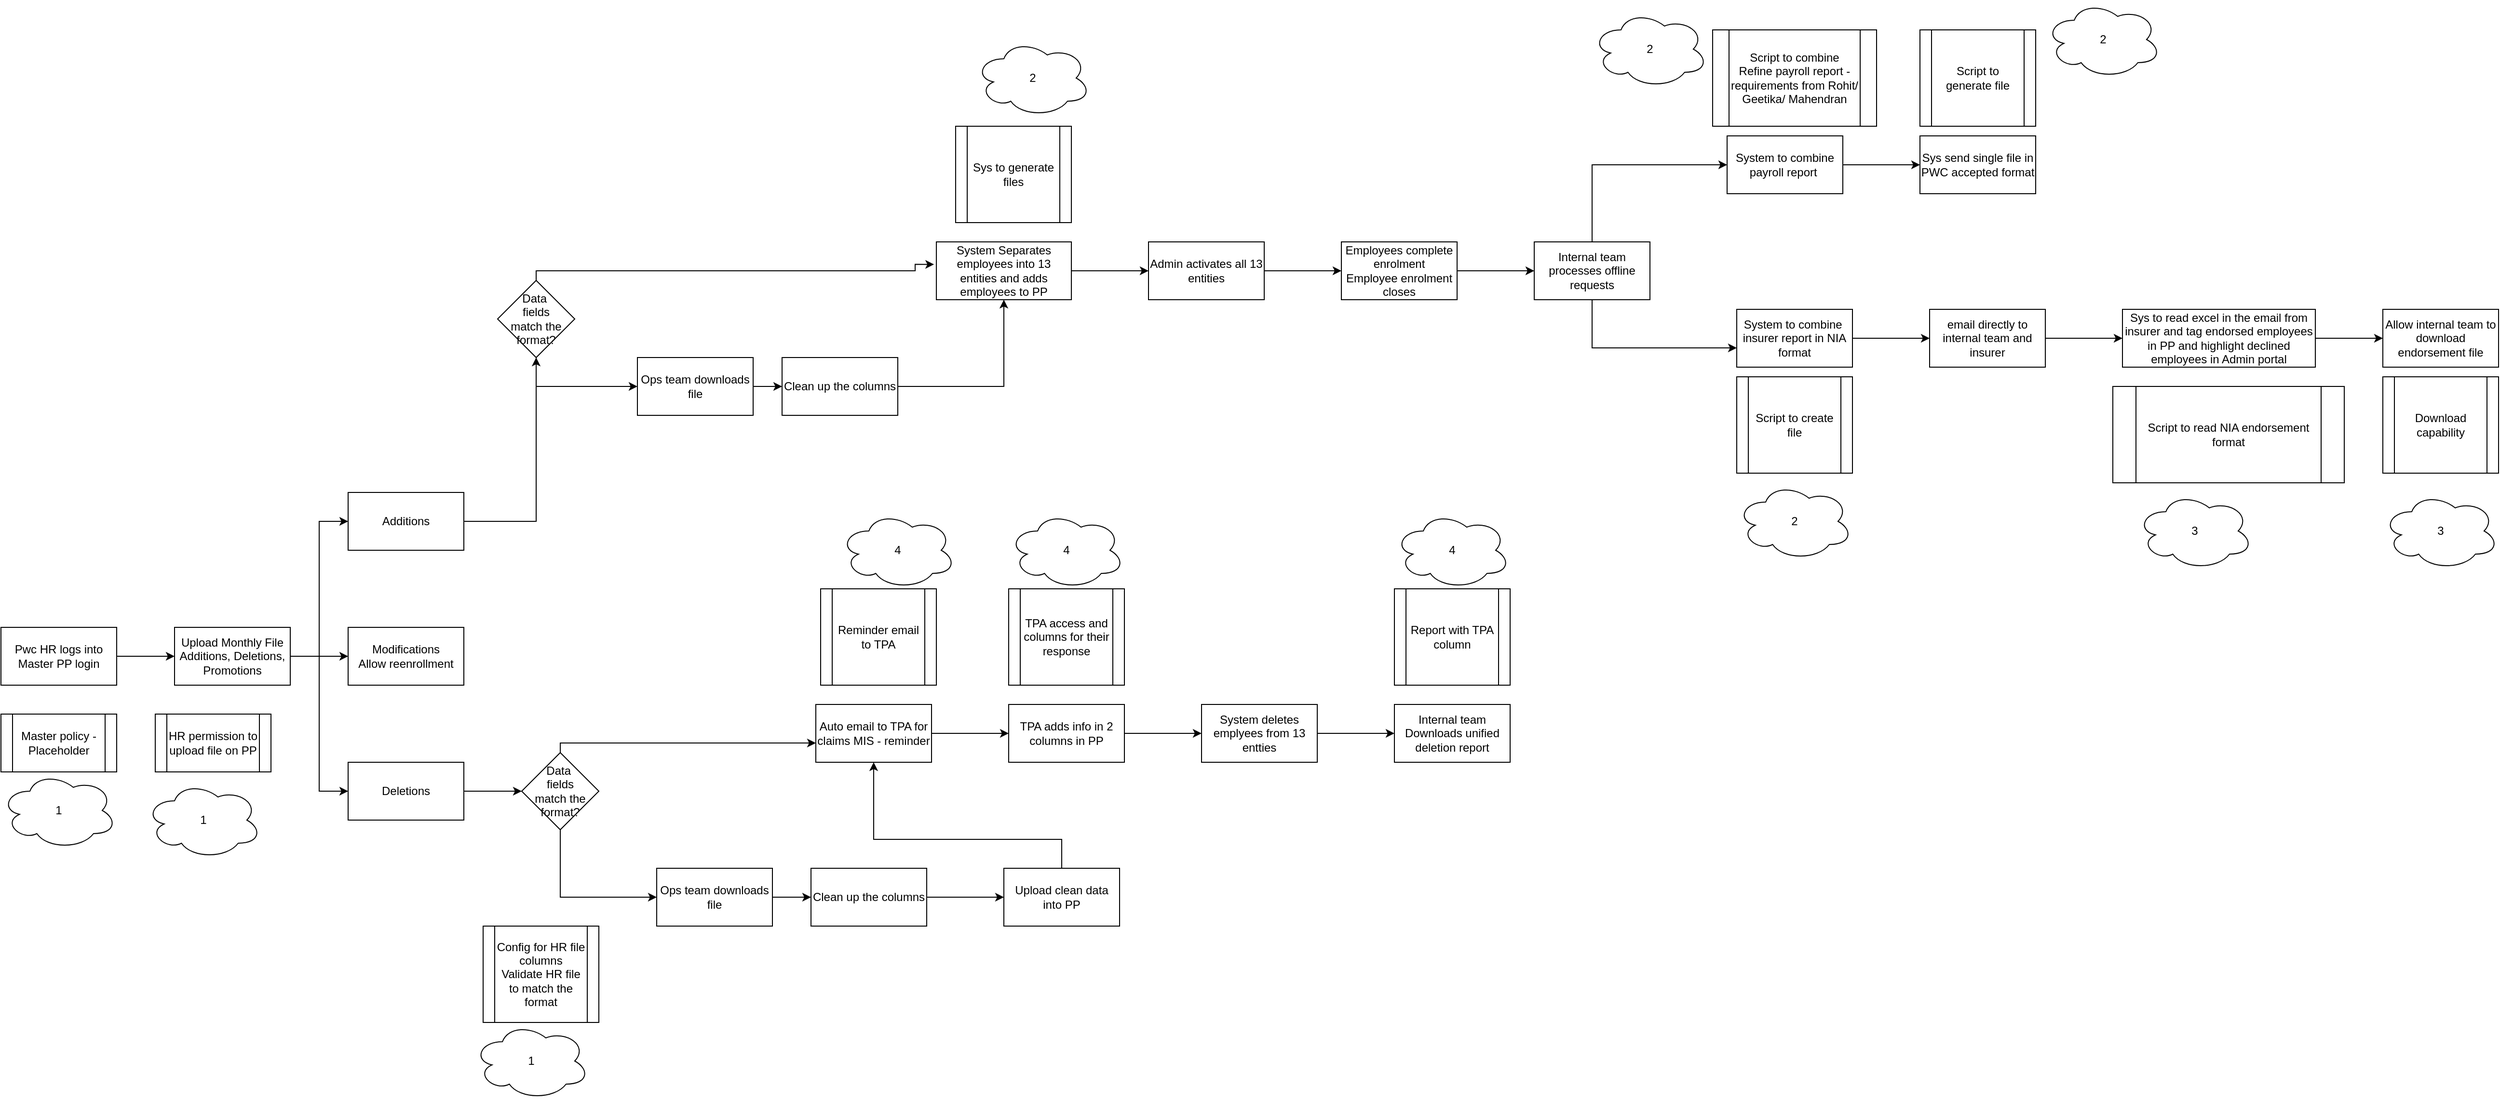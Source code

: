 <mxfile version="24.6.5" type="github">
  <diagram name="Page-1" id="uHiiFnSb_q-HpFeLsput">
    <mxGraphModel dx="2730" dy="2463" grid="1" gridSize="10" guides="1" tooltips="1" connect="1" arrows="1" fold="1" page="1" pageScale="1" pageWidth="850" pageHeight="1100" math="0" shadow="0">
      <root>
        <mxCell id="0" />
        <mxCell id="1" parent="0" />
        <mxCell id="WPK7s5qIF8awcQLVcm9o-7" style="edgeStyle=orthogonalEdgeStyle;rounded=0;orthogonalLoop=1;jettySize=auto;html=1;exitX=1;exitY=0.5;exitDx=0;exitDy=0;entryX=0;entryY=0.5;entryDx=0;entryDy=0;" edge="1" parent="1" source="WPK7s5qIF8awcQLVcm9o-1" target="WPK7s5qIF8awcQLVcm9o-6">
          <mxGeometry relative="1" as="geometry" />
        </mxCell>
        <mxCell id="WPK7s5qIF8awcQLVcm9o-9" style="edgeStyle=orthogonalEdgeStyle;rounded=0;orthogonalLoop=1;jettySize=auto;html=1;exitX=1;exitY=0.5;exitDx=0;exitDy=0;entryX=0;entryY=0.5;entryDx=0;entryDy=0;" edge="1" parent="1" source="WPK7s5qIF8awcQLVcm9o-1" target="WPK7s5qIF8awcQLVcm9o-8">
          <mxGeometry relative="1" as="geometry" />
        </mxCell>
        <mxCell id="WPK7s5qIF8awcQLVcm9o-25" style="edgeStyle=orthogonalEdgeStyle;rounded=0;orthogonalLoop=1;jettySize=auto;html=1;exitX=1;exitY=0.5;exitDx=0;exitDy=0;entryX=0;entryY=0.5;entryDx=0;entryDy=0;" edge="1" parent="1" source="WPK7s5qIF8awcQLVcm9o-1" target="WPK7s5qIF8awcQLVcm9o-24">
          <mxGeometry relative="1" as="geometry" />
        </mxCell>
        <mxCell id="WPK7s5qIF8awcQLVcm9o-1" value="Upload Monthly File&lt;div&gt;Additions, Deletions, Promotions&lt;/div&gt;" style="rounded=0;whiteSpace=wrap;html=1;" vertex="1" parent="1">
          <mxGeometry x="90" y="380" width="120" height="60" as="geometry" />
        </mxCell>
        <mxCell id="WPK7s5qIF8awcQLVcm9o-6" value="Modifications&lt;div&gt;Allow reenrollment&lt;/div&gt;" style="rounded=0;whiteSpace=wrap;html=1;" vertex="1" parent="1">
          <mxGeometry x="270" y="380" width="120" height="60" as="geometry" />
        </mxCell>
        <mxCell id="WPK7s5qIF8awcQLVcm9o-28" value="" style="edgeStyle=orthogonalEdgeStyle;rounded=0;orthogonalLoop=1;jettySize=auto;html=1;" edge="1" parent="1" source="WPK7s5qIF8awcQLVcm9o-8" target="WPK7s5qIF8awcQLVcm9o-27">
          <mxGeometry relative="1" as="geometry" />
        </mxCell>
        <mxCell id="WPK7s5qIF8awcQLVcm9o-8" value="Deletions" style="rounded=0;whiteSpace=wrap;html=1;" vertex="1" parent="1">
          <mxGeometry x="270" y="520" width="120" height="60" as="geometry" />
        </mxCell>
        <mxCell id="WPK7s5qIF8awcQLVcm9o-14" value="" style="edgeStyle=orthogonalEdgeStyle;rounded=0;orthogonalLoop=1;jettySize=auto;html=1;" edge="1" parent="1" source="WPK7s5qIF8awcQLVcm9o-10" target="WPK7s5qIF8awcQLVcm9o-13">
          <mxGeometry relative="1" as="geometry" />
        </mxCell>
        <mxCell id="WPK7s5qIF8awcQLVcm9o-10" value="System Separates employees into 13 entities and adds employees to PP" style="rounded=0;whiteSpace=wrap;html=1;" vertex="1" parent="1">
          <mxGeometry x="880" y="-20" width="140" height="60" as="geometry" />
        </mxCell>
        <mxCell id="WPK7s5qIF8awcQLVcm9o-47" value="" style="edgeStyle=orthogonalEdgeStyle;rounded=0;orthogonalLoop=1;jettySize=auto;html=1;" edge="1" parent="1" source="WPK7s5qIF8awcQLVcm9o-13" target="WPK7s5qIF8awcQLVcm9o-46">
          <mxGeometry relative="1" as="geometry" />
        </mxCell>
        <mxCell id="WPK7s5qIF8awcQLVcm9o-13" value="Admin activates all 13 entities" style="whiteSpace=wrap;html=1;rounded=0;" vertex="1" parent="1">
          <mxGeometry x="1100" y="-20" width="120" height="60" as="geometry" />
        </mxCell>
        <mxCell id="WPK7s5qIF8awcQLVcm9o-17" style="edgeStyle=orthogonalEdgeStyle;rounded=0;orthogonalLoop=1;jettySize=auto;html=1;entryX=-0.017;entryY=0.389;entryDx=0;entryDy=0;entryPerimeter=0;" edge="1" parent="1" source="WPK7s5qIF8awcQLVcm9o-16" target="WPK7s5qIF8awcQLVcm9o-10">
          <mxGeometry relative="1" as="geometry">
            <mxPoint x="680" y="30" as="targetPoint" />
            <Array as="points">
              <mxPoint x="465" y="10" />
              <mxPoint x="858" y="10" />
            </Array>
          </mxGeometry>
        </mxCell>
        <mxCell id="WPK7s5qIF8awcQLVcm9o-19" style="edgeStyle=orthogonalEdgeStyle;rounded=0;orthogonalLoop=1;jettySize=auto;html=1;entryX=0;entryY=0.5;entryDx=0;entryDy=0;" edge="1" parent="1" source="WPK7s5qIF8awcQLVcm9o-16" target="WPK7s5qIF8awcQLVcm9o-20">
          <mxGeometry relative="1" as="geometry">
            <mxPoint x="530" y="160" as="targetPoint" />
            <Array as="points">
              <mxPoint x="465" y="130" />
            </Array>
          </mxGeometry>
        </mxCell>
        <mxCell id="WPK7s5qIF8awcQLVcm9o-16" value="Data&amp;nbsp;&lt;div&gt;fields match&amp;nbsp;&lt;span style=&quot;background-color: initial;&quot;&gt;the format?&lt;/span&gt;&lt;/div&gt;" style="rhombus;whiteSpace=wrap;html=1;" vertex="1" parent="1">
          <mxGeometry x="425" y="20" width="80" height="80" as="geometry" />
        </mxCell>
        <mxCell id="WPK7s5qIF8awcQLVcm9o-22" value="" style="edgeStyle=orthogonalEdgeStyle;rounded=0;orthogonalLoop=1;jettySize=auto;html=1;" edge="1" parent="1" source="WPK7s5qIF8awcQLVcm9o-20" target="WPK7s5qIF8awcQLVcm9o-21">
          <mxGeometry relative="1" as="geometry" />
        </mxCell>
        <mxCell id="WPK7s5qIF8awcQLVcm9o-20" value="Ops team downloads file" style="rounded=0;whiteSpace=wrap;html=1;" vertex="1" parent="1">
          <mxGeometry x="570" y="100" width="120" height="60" as="geometry" />
        </mxCell>
        <mxCell id="WPK7s5qIF8awcQLVcm9o-23" style="edgeStyle=orthogonalEdgeStyle;rounded=0;orthogonalLoop=1;jettySize=auto;html=1;" edge="1" parent="1" source="WPK7s5qIF8awcQLVcm9o-21" target="WPK7s5qIF8awcQLVcm9o-10">
          <mxGeometry relative="1" as="geometry" />
        </mxCell>
        <mxCell id="WPK7s5qIF8awcQLVcm9o-21" value="Clean up the columns" style="whiteSpace=wrap;html=1;rounded=0;" vertex="1" parent="1">
          <mxGeometry x="720" y="100" width="120" height="60" as="geometry" />
        </mxCell>
        <mxCell id="WPK7s5qIF8awcQLVcm9o-26" value="" style="edgeStyle=orthogonalEdgeStyle;rounded=0;orthogonalLoop=1;jettySize=auto;html=1;exitX=1;exitY=0.5;exitDx=0;exitDy=0;" edge="1" parent="1" source="WPK7s5qIF8awcQLVcm9o-24" target="WPK7s5qIF8awcQLVcm9o-16">
          <mxGeometry relative="1" as="geometry">
            <mxPoint x="390" y="60.077" as="sourcePoint" />
          </mxGeometry>
        </mxCell>
        <mxCell id="WPK7s5qIF8awcQLVcm9o-24" value="Additions" style="rounded=0;whiteSpace=wrap;html=1;" vertex="1" parent="1">
          <mxGeometry x="270" y="240" width="120" height="60" as="geometry" />
        </mxCell>
        <mxCell id="WPK7s5qIF8awcQLVcm9o-30" value="" style="edgeStyle=orthogonalEdgeStyle;rounded=0;orthogonalLoop=1;jettySize=auto;html=1;exitX=0.5;exitY=0;exitDx=0;exitDy=0;" edge="1" parent="1" source="WPK7s5qIF8awcQLVcm9o-27" target="WPK7s5qIF8awcQLVcm9o-29">
          <mxGeometry relative="1" as="geometry">
            <mxPoint x="539.997" y="510.003" as="sourcePoint" />
            <Array as="points">
              <mxPoint x="490" y="500" />
            </Array>
          </mxGeometry>
        </mxCell>
        <mxCell id="WPK7s5qIF8awcQLVcm9o-36" value="" style="edgeStyle=orthogonalEdgeStyle;rounded=0;orthogonalLoop=1;jettySize=auto;html=1;" edge="1" parent="1" source="WPK7s5qIF8awcQLVcm9o-27" target="WPK7s5qIF8awcQLVcm9o-35">
          <mxGeometry relative="1" as="geometry">
            <Array as="points">
              <mxPoint x="490" y="660" />
            </Array>
          </mxGeometry>
        </mxCell>
        <mxCell id="WPK7s5qIF8awcQLVcm9o-27" value="Data&amp;nbsp;&lt;div&gt;fields match&amp;nbsp;&lt;span style=&quot;background-color: initial;&quot;&gt;the format?&lt;/span&gt;&lt;/div&gt;" style="rhombus;whiteSpace=wrap;html=1;" vertex="1" parent="1">
          <mxGeometry x="450" y="510" width="80" height="80" as="geometry" />
        </mxCell>
        <mxCell id="WPK7s5qIF8awcQLVcm9o-32" value="" style="edgeStyle=orthogonalEdgeStyle;rounded=0;orthogonalLoop=1;jettySize=auto;html=1;" edge="1" parent="1" source="WPK7s5qIF8awcQLVcm9o-29" target="WPK7s5qIF8awcQLVcm9o-31">
          <mxGeometry relative="1" as="geometry" />
        </mxCell>
        <mxCell id="WPK7s5qIF8awcQLVcm9o-29" value="Auto email to TPA for claims MIS - reminder" style="whiteSpace=wrap;html=1;" vertex="1" parent="1">
          <mxGeometry x="755" y="460" width="120" height="60" as="geometry" />
        </mxCell>
        <mxCell id="WPK7s5qIF8awcQLVcm9o-34" value="" style="edgeStyle=orthogonalEdgeStyle;rounded=0;orthogonalLoop=1;jettySize=auto;html=1;" edge="1" parent="1" source="WPK7s5qIF8awcQLVcm9o-31" target="WPK7s5qIF8awcQLVcm9o-33">
          <mxGeometry relative="1" as="geometry" />
        </mxCell>
        <mxCell id="WPK7s5qIF8awcQLVcm9o-31" value="TPA adds info in 2 columns in PP" style="whiteSpace=wrap;html=1;" vertex="1" parent="1">
          <mxGeometry x="955" y="460" width="120" height="60" as="geometry" />
        </mxCell>
        <mxCell id="WPK7s5qIF8awcQLVcm9o-45" value="" style="edgeStyle=orthogonalEdgeStyle;rounded=0;orthogonalLoop=1;jettySize=auto;html=1;" edge="1" parent="1" source="WPK7s5qIF8awcQLVcm9o-33" target="WPK7s5qIF8awcQLVcm9o-44">
          <mxGeometry relative="1" as="geometry" />
        </mxCell>
        <mxCell id="WPK7s5qIF8awcQLVcm9o-33" value="System deletes emplyees from 13 entties" style="whiteSpace=wrap;html=1;" vertex="1" parent="1">
          <mxGeometry x="1155" y="460" width="120" height="60" as="geometry" />
        </mxCell>
        <mxCell id="WPK7s5qIF8awcQLVcm9o-38" value="" style="edgeStyle=orthogonalEdgeStyle;rounded=0;orthogonalLoop=1;jettySize=auto;html=1;" edge="1" parent="1" source="WPK7s5qIF8awcQLVcm9o-35" target="WPK7s5qIF8awcQLVcm9o-37">
          <mxGeometry relative="1" as="geometry" />
        </mxCell>
        <mxCell id="WPK7s5qIF8awcQLVcm9o-35" value="Ops team downloads file" style="whiteSpace=wrap;html=1;" vertex="1" parent="1">
          <mxGeometry x="590" y="630" width="120" height="60" as="geometry" />
        </mxCell>
        <mxCell id="WPK7s5qIF8awcQLVcm9o-40" value="" style="edgeStyle=orthogonalEdgeStyle;rounded=0;orthogonalLoop=1;jettySize=auto;html=1;" edge="1" parent="1" source="WPK7s5qIF8awcQLVcm9o-37" target="WPK7s5qIF8awcQLVcm9o-39">
          <mxGeometry relative="1" as="geometry" />
        </mxCell>
        <mxCell id="WPK7s5qIF8awcQLVcm9o-37" value="Clean up the columns" style="whiteSpace=wrap;html=1;rounded=0;" vertex="1" parent="1">
          <mxGeometry x="750" y="630" width="120" height="60" as="geometry" />
        </mxCell>
        <mxCell id="WPK7s5qIF8awcQLVcm9o-41" style="edgeStyle=orthogonalEdgeStyle;rounded=0;orthogonalLoop=1;jettySize=auto;html=1;entryX=0.5;entryY=1;entryDx=0;entryDy=0;" edge="1" parent="1" source="WPK7s5qIF8awcQLVcm9o-39" target="WPK7s5qIF8awcQLVcm9o-29">
          <mxGeometry relative="1" as="geometry">
            <Array as="points">
              <mxPoint x="1010" y="600" />
              <mxPoint x="815" y="600" />
            </Array>
          </mxGeometry>
        </mxCell>
        <mxCell id="WPK7s5qIF8awcQLVcm9o-39" value="Upload clean data into PP" style="whiteSpace=wrap;html=1;rounded=0;" vertex="1" parent="1">
          <mxGeometry x="950" y="630" width="120" height="60" as="geometry" />
        </mxCell>
        <mxCell id="WPK7s5qIF8awcQLVcm9o-43" style="edgeStyle=orthogonalEdgeStyle;rounded=0;orthogonalLoop=1;jettySize=auto;html=1;entryX=0;entryY=0.5;entryDx=0;entryDy=0;" edge="1" parent="1" source="WPK7s5qIF8awcQLVcm9o-42" target="WPK7s5qIF8awcQLVcm9o-1">
          <mxGeometry relative="1" as="geometry" />
        </mxCell>
        <mxCell id="WPK7s5qIF8awcQLVcm9o-42" value="Pwc HR logs into Master PP login" style="rounded=0;whiteSpace=wrap;html=1;" vertex="1" parent="1">
          <mxGeometry x="-90" y="380" width="120" height="60" as="geometry" />
        </mxCell>
        <mxCell id="WPK7s5qIF8awcQLVcm9o-44" value="Internal team Downloads unified deletion report" style="whiteSpace=wrap;html=1;" vertex="1" parent="1">
          <mxGeometry x="1355" y="460" width="120" height="60" as="geometry" />
        </mxCell>
        <mxCell id="WPK7s5qIF8awcQLVcm9o-49" value="" style="edgeStyle=orthogonalEdgeStyle;rounded=0;orthogonalLoop=1;jettySize=auto;html=1;" edge="1" parent="1" source="WPK7s5qIF8awcQLVcm9o-46" target="WPK7s5qIF8awcQLVcm9o-48">
          <mxGeometry relative="1" as="geometry" />
        </mxCell>
        <mxCell id="WPK7s5qIF8awcQLVcm9o-46" value="Employees complete enrolment&lt;div&gt;Employee enrolment closes&lt;/div&gt;" style="whiteSpace=wrap;html=1;rounded=0;" vertex="1" parent="1">
          <mxGeometry x="1300" y="-20" width="120" height="60" as="geometry" />
        </mxCell>
        <mxCell id="WPK7s5qIF8awcQLVcm9o-51" value="" style="edgeStyle=orthogonalEdgeStyle;rounded=0;orthogonalLoop=1;jettySize=auto;html=1;" edge="1" parent="1" source="WPK7s5qIF8awcQLVcm9o-48" target="WPK7s5qIF8awcQLVcm9o-50">
          <mxGeometry relative="1" as="geometry">
            <Array as="points">
              <mxPoint x="1560" y="-100" />
            </Array>
          </mxGeometry>
        </mxCell>
        <mxCell id="WPK7s5qIF8awcQLVcm9o-55" value="" style="edgeStyle=orthogonalEdgeStyle;rounded=0;orthogonalLoop=1;jettySize=auto;html=1;" edge="1" parent="1" source="WPK7s5qIF8awcQLVcm9o-48" target="WPK7s5qIF8awcQLVcm9o-54">
          <mxGeometry relative="1" as="geometry">
            <Array as="points">
              <mxPoint x="1560" y="90" />
            </Array>
          </mxGeometry>
        </mxCell>
        <mxCell id="WPK7s5qIF8awcQLVcm9o-48" value="Internal team processes offline requests" style="whiteSpace=wrap;html=1;rounded=0;" vertex="1" parent="1">
          <mxGeometry x="1500" y="-20" width="120" height="60" as="geometry" />
        </mxCell>
        <mxCell id="WPK7s5qIF8awcQLVcm9o-57" value="" style="edgeStyle=orthogonalEdgeStyle;rounded=0;orthogonalLoop=1;jettySize=auto;html=1;" edge="1" parent="1" source="WPK7s5qIF8awcQLVcm9o-50" target="WPK7s5qIF8awcQLVcm9o-56">
          <mxGeometry relative="1" as="geometry" />
        </mxCell>
        <mxCell id="WPK7s5qIF8awcQLVcm9o-50" value="System to combine payroll report&amp;nbsp;" style="whiteSpace=wrap;html=1;rounded=0;" vertex="1" parent="1">
          <mxGeometry x="1700" y="-130" width="120" height="60" as="geometry" />
        </mxCell>
        <mxCell id="WPK7s5qIF8awcQLVcm9o-59" value="" style="edgeStyle=orthogonalEdgeStyle;rounded=0;orthogonalLoop=1;jettySize=auto;html=1;" edge="1" parent="1" source="WPK7s5qIF8awcQLVcm9o-54" target="WPK7s5qIF8awcQLVcm9o-58">
          <mxGeometry relative="1" as="geometry" />
        </mxCell>
        <mxCell id="WPK7s5qIF8awcQLVcm9o-54" value="System to combine&amp;nbsp; insurer report in NIA format" style="whiteSpace=wrap;html=1;rounded=0;" vertex="1" parent="1">
          <mxGeometry x="1710" y="50" width="120" height="60" as="geometry" />
        </mxCell>
        <mxCell id="WPK7s5qIF8awcQLVcm9o-56" value="Sys send single file in PWC accepted format" style="whiteSpace=wrap;html=1;rounded=0;" vertex="1" parent="1">
          <mxGeometry x="1900" y="-130" width="120" height="60" as="geometry" />
        </mxCell>
        <mxCell id="WPK7s5qIF8awcQLVcm9o-61" value="" style="edgeStyle=orthogonalEdgeStyle;rounded=0;orthogonalLoop=1;jettySize=auto;html=1;" edge="1" parent="1" source="WPK7s5qIF8awcQLVcm9o-58" target="WPK7s5qIF8awcQLVcm9o-60">
          <mxGeometry relative="1" as="geometry" />
        </mxCell>
        <mxCell id="WPK7s5qIF8awcQLVcm9o-58" value="email directly to internal team and insurer" style="whiteSpace=wrap;html=1;rounded=0;" vertex="1" parent="1">
          <mxGeometry x="1910" y="50" width="120" height="60" as="geometry" />
        </mxCell>
        <mxCell id="WPK7s5qIF8awcQLVcm9o-63" value="" style="edgeStyle=orthogonalEdgeStyle;rounded=0;orthogonalLoop=1;jettySize=auto;html=1;" edge="1" parent="1" source="WPK7s5qIF8awcQLVcm9o-60" target="WPK7s5qIF8awcQLVcm9o-62">
          <mxGeometry relative="1" as="geometry" />
        </mxCell>
        <mxCell id="WPK7s5qIF8awcQLVcm9o-60" value="Sys to read excel in the email from insurer and tag endorsed employees in PP and highlight declined employees in Admin portal" style="whiteSpace=wrap;html=1;rounded=0;" vertex="1" parent="1">
          <mxGeometry x="2110" y="50" width="200" height="60" as="geometry" />
        </mxCell>
        <mxCell id="WPK7s5qIF8awcQLVcm9o-62" value="Allow internal team to download endorsement file" style="whiteSpace=wrap;html=1;rounded=0;" vertex="1" parent="1">
          <mxGeometry x="2380" y="50" width="120" height="60" as="geometry" />
        </mxCell>
        <mxCell id="WPK7s5qIF8awcQLVcm9o-64" value="Master policy - Placeholder" style="shape=process;whiteSpace=wrap;html=1;backgroundOutline=1;" vertex="1" parent="1">
          <mxGeometry x="-90" y="470" width="120" height="60" as="geometry" />
        </mxCell>
        <mxCell id="WPK7s5qIF8awcQLVcm9o-65" value="HR permission to upload file on PP" style="shape=process;whiteSpace=wrap;html=1;backgroundOutline=1;" vertex="1" parent="1">
          <mxGeometry x="70" y="470" width="120" height="60" as="geometry" />
        </mxCell>
        <mxCell id="WPK7s5qIF8awcQLVcm9o-66" value="&lt;div&gt;Config for HR file columns&lt;/div&gt;Validate HR file to match the format" style="shape=process;whiteSpace=wrap;html=1;backgroundOutline=1;" vertex="1" parent="1">
          <mxGeometry x="410" y="690" width="120" height="100" as="geometry" />
        </mxCell>
        <mxCell id="WPK7s5qIF8awcQLVcm9o-67" value="Sys to generate files&lt;div&gt;&lt;/div&gt;" style="shape=process;whiteSpace=wrap;html=1;backgroundOutline=1;" vertex="1" parent="1">
          <mxGeometry x="900" y="-140" width="120" height="100" as="geometry" />
        </mxCell>
        <mxCell id="WPK7s5qIF8awcQLVcm9o-68" value="Script to combine&lt;div&gt;&lt;/div&gt;&lt;div&gt;Refine payroll report - requirements from Rohit/ Geetika/ Mahendran&lt;/div&gt;" style="shape=process;whiteSpace=wrap;html=1;backgroundOutline=1;" vertex="1" parent="1">
          <mxGeometry x="1685" y="-240" width="170" height="100" as="geometry" />
        </mxCell>
        <mxCell id="WPK7s5qIF8awcQLVcm9o-69" value="Script to generate file&lt;div&gt;&lt;/div&gt;" style="shape=process;whiteSpace=wrap;html=1;backgroundOutline=1;" vertex="1" parent="1">
          <mxGeometry x="1900" y="-240" width="120" height="100" as="geometry" />
        </mxCell>
        <mxCell id="WPK7s5qIF8awcQLVcm9o-70" value="Script to create file&lt;div&gt;&lt;/div&gt;" style="shape=process;whiteSpace=wrap;html=1;backgroundOutline=1;" vertex="1" parent="1">
          <mxGeometry x="1710" y="120" width="120" height="100" as="geometry" />
        </mxCell>
        <mxCell id="WPK7s5qIF8awcQLVcm9o-71" value="Script to read NIA endorsement format&lt;div&gt;&lt;/div&gt;" style="shape=process;whiteSpace=wrap;html=1;backgroundOutline=1;" vertex="1" parent="1">
          <mxGeometry x="2100" y="130" width="240" height="100" as="geometry" />
        </mxCell>
        <mxCell id="WPK7s5qIF8awcQLVcm9o-72" value="Download capability&lt;div&gt;&lt;/div&gt;" style="shape=process;whiteSpace=wrap;html=1;backgroundOutline=1;" vertex="1" parent="1">
          <mxGeometry x="2380" y="120" width="120" height="100" as="geometry" />
        </mxCell>
        <mxCell id="WPK7s5qIF8awcQLVcm9o-73" value="Reminder email to TPA&lt;div&gt;&lt;/div&gt;" style="shape=process;whiteSpace=wrap;html=1;backgroundOutline=1;" vertex="1" parent="1">
          <mxGeometry x="760" y="340" width="120" height="100" as="geometry" />
        </mxCell>
        <mxCell id="WPK7s5qIF8awcQLVcm9o-74" value="TPA access and columns for their response&lt;div&gt;&lt;/div&gt;" style="shape=process;whiteSpace=wrap;html=1;backgroundOutline=1;" vertex="1" parent="1">
          <mxGeometry x="955" y="340" width="120" height="100" as="geometry" />
        </mxCell>
        <mxCell id="WPK7s5qIF8awcQLVcm9o-75" value="Report with TPA column&lt;div&gt;&lt;/div&gt;" style="shape=process;whiteSpace=wrap;html=1;backgroundOutline=1;" vertex="1" parent="1">
          <mxGeometry x="1355" y="340" width="120" height="100" as="geometry" />
        </mxCell>
        <mxCell id="WPK7s5qIF8awcQLVcm9o-77" value="1" style="ellipse;shape=cloud;whiteSpace=wrap;html=1;" vertex="1" parent="1">
          <mxGeometry x="-90" y="530" width="120" height="80" as="geometry" />
        </mxCell>
        <mxCell id="WPK7s5qIF8awcQLVcm9o-78" value="1" style="ellipse;shape=cloud;whiteSpace=wrap;html=1;" vertex="1" parent="1">
          <mxGeometry x="60" y="540" width="120" height="80" as="geometry" />
        </mxCell>
        <mxCell id="WPK7s5qIF8awcQLVcm9o-79" value="1" style="ellipse;shape=cloud;whiteSpace=wrap;html=1;" vertex="1" parent="1">
          <mxGeometry x="400" y="790" width="120" height="80" as="geometry" />
        </mxCell>
        <mxCell id="WPK7s5qIF8awcQLVcm9o-80" value="2" style="ellipse;shape=cloud;whiteSpace=wrap;html=1;" vertex="1" parent="1">
          <mxGeometry x="1560" y="-260" width="120" height="80" as="geometry" />
        </mxCell>
        <mxCell id="WPK7s5qIF8awcQLVcm9o-81" value="2" style="ellipse;shape=cloud;whiteSpace=wrap;html=1;" vertex="1" parent="1">
          <mxGeometry x="1710" y="230" width="120" height="80" as="geometry" />
        </mxCell>
        <mxCell id="WPK7s5qIF8awcQLVcm9o-82" value="3" style="ellipse;shape=cloud;whiteSpace=wrap;html=1;" vertex="1" parent="1">
          <mxGeometry x="2125" y="240" width="120" height="80" as="geometry" />
        </mxCell>
        <mxCell id="WPK7s5qIF8awcQLVcm9o-83" value="3" style="ellipse;shape=cloud;whiteSpace=wrap;html=1;" vertex="1" parent="1">
          <mxGeometry x="2380" y="240" width="120" height="80" as="geometry" />
        </mxCell>
        <mxCell id="WPK7s5qIF8awcQLVcm9o-84" value="2" style="ellipse;shape=cloud;whiteSpace=wrap;html=1;" vertex="1" parent="1">
          <mxGeometry x="2030" y="-270" width="120" height="80" as="geometry" />
        </mxCell>
        <mxCell id="WPK7s5qIF8awcQLVcm9o-85" value="4" style="ellipse;shape=cloud;whiteSpace=wrap;html=1;" vertex="1" parent="1">
          <mxGeometry x="780" y="260" width="120" height="80" as="geometry" />
        </mxCell>
        <mxCell id="WPK7s5qIF8awcQLVcm9o-86" value="4" style="ellipse;shape=cloud;whiteSpace=wrap;html=1;" vertex="1" parent="1">
          <mxGeometry x="955" y="260" width="120" height="80" as="geometry" />
        </mxCell>
        <mxCell id="WPK7s5qIF8awcQLVcm9o-87" value="4" style="ellipse;shape=cloud;whiteSpace=wrap;html=1;" vertex="1" parent="1">
          <mxGeometry x="1355" y="260" width="120" height="80" as="geometry" />
        </mxCell>
        <mxCell id="WPK7s5qIF8awcQLVcm9o-88" value="2" style="ellipse;shape=cloud;whiteSpace=wrap;html=1;" vertex="1" parent="1">
          <mxGeometry x="920" y="-230" width="120" height="80" as="geometry" />
        </mxCell>
      </root>
    </mxGraphModel>
  </diagram>
</mxfile>
